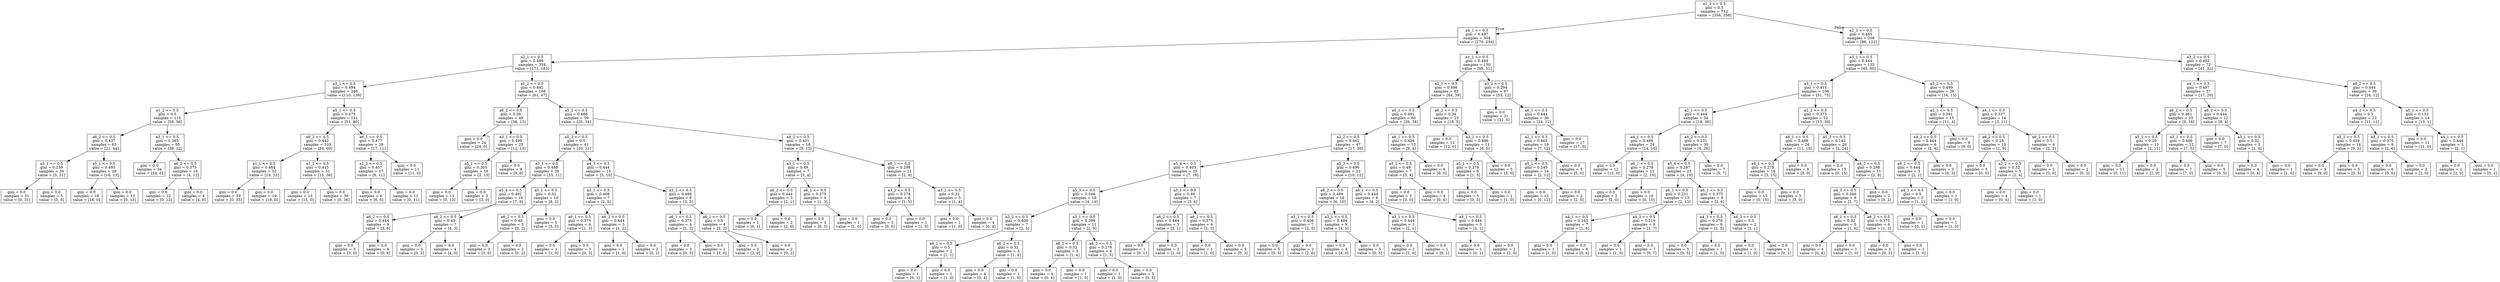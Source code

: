 digraph Tree {
node [shape=box] ;
0 [label="a1_3 <= 0.5\ngini = 0.5\nsamples = 712\nvalue = [356, 356]"] ;
1 [label="a4_1 <= 0.5\ngini = 0.497\nsamples = 504\nvalue = [270, 234]"] ;
0 -> 1 [labeldistance=2.5, labelangle=45, headlabel="True"] ;
2 [label="a2_1 <= 0.5\ngini = 0.499\nsamples = 354\nvalue = [171, 183]"] ;
1 -> 2 ;
3 [label="a3_1 <= 0.5\ngini = 0.494\nsamples = 246\nvalue = [110, 136]"] ;
2 -> 3 ;
4 [label="a1_2 <= 0.5\ngini = 0.5\nsamples = 115\nvalue = [59, 56]"] ;
3 -> 4 ;
5 [label="a6_2 <= 0.5\ngini = 0.437\nsamples = 65\nvalue = [21, 44]"] ;
4 -> 5 ;
6 [label="a5_1 <= 0.5\ngini = 0.239\nsamples = 36\nvalue = [5, 31]"] ;
5 -> 6 ;
7 [label="gini = 0.0\nsamples = 31\nvalue = [0, 31]"] ;
6 -> 7 ;
8 [label="gini = 0.0\nsamples = 5\nvalue = [5, 0]"] ;
6 -> 8 ;
9 [label="a5_1 <= 0.5\ngini = 0.495\nsamples = 29\nvalue = [16, 13]"] ;
5 -> 9 ;
10 [label="gini = 0.0\nsamples = 16\nvalue = [16, 0]"] ;
9 -> 10 ;
11 [label="gini = 0.0\nsamples = 13\nvalue = [0, 13]"] ;
9 -> 11 ;
12 [label="a5_1 <= 0.5\ngini = 0.365\nsamples = 50\nvalue = [38, 12]"] ;
4 -> 12 ;
13 [label="gini = 0.0\nsamples = 34\nvalue = [34, 0]"] ;
12 -> 13 ;
14 [label="a6_2 <= 0.5\ngini = 0.375\nsamples = 16\nvalue = [4, 12]"] ;
12 -> 14 ;
15 [label="gini = 0.0\nsamples = 12\nvalue = [0, 12]"] ;
14 -> 15 ;
16 [label="gini = 0.0\nsamples = 4\nvalue = [4, 0]"] ;
14 -> 16 ;
17 [label="a5_1 <= 0.5\ngini = 0.475\nsamples = 131\nvalue = [51, 80]"] ;
3 -> 17 ;
18 [label="a6_2 <= 0.5\ngini = 0.442\nsamples = 103\nvalue = [34, 69]"] ;
17 -> 18 ;
19 [label="a1_1 <= 0.5\ngini = 0.464\nsamples = 52\nvalue = [19, 33]"] ;
18 -> 19 ;
20 [label="gini = 0.0\nsamples = 33\nvalue = [0, 33]"] ;
19 -> 20 ;
21 [label="gini = 0.0\nsamples = 19\nvalue = [19, 0]"] ;
19 -> 21 ;
22 [label="a1_1 <= 0.5\ngini = 0.415\nsamples = 51\nvalue = [15, 36]"] ;
18 -> 22 ;
23 [label="gini = 0.0\nsamples = 15\nvalue = [15, 0]"] ;
22 -> 23 ;
24 [label="gini = 0.0\nsamples = 36\nvalue = [0, 36]"] ;
22 -> 24 ;
25 [label="a6_1 <= 0.5\ngini = 0.477\nsamples = 28\nvalue = [17, 11]"] ;
17 -> 25 ;
26 [label="a1_2 <= 0.5\ngini = 0.457\nsamples = 17\nvalue = [6, 11]"] ;
25 -> 26 ;
27 [label="gini = 0.0\nsamples = 6\nvalue = [6, 0]"] ;
26 -> 27 ;
28 [label="gini = 0.0\nsamples = 11\nvalue = [0, 11]"] ;
26 -> 28 ;
29 [label="gini = 0.0\nsamples = 11\nvalue = [11, 0]"] ;
25 -> 29 ;
30 [label="a1_2 <= 0.5\ngini = 0.492\nsamples = 108\nvalue = [61, 47]"] ;
2 -> 30 ;
31 [label="a6_2 <= 0.5\ngini = 0.39\nsamples = 49\nvalue = [36, 13]"] ;
30 -> 31 ;
32 [label="gini = 0.0\nsamples = 24\nvalue = [24, 0]"] ;
31 -> 32 ;
33 [label="a3_1 <= 0.5\ngini = 0.499\nsamples = 25\nvalue = [12, 13]"] ;
31 -> 33 ;
34 [label="a5_1 <= 0.5\ngini = 0.305\nsamples = 16\nvalue = [3, 13]"] ;
33 -> 34 ;
35 [label="gini = 0.0\nsamples = 13\nvalue = [0, 13]"] ;
34 -> 35 ;
36 [label="gini = 0.0\nsamples = 3\nvalue = [3, 0]"] ;
34 -> 36 ;
37 [label="gini = 0.0\nsamples = 9\nvalue = [9, 0]"] ;
33 -> 37 ;
38 [label="a5_2 <= 0.5\ngini = 0.488\nsamples = 59\nvalue = [25, 34]"] ;
30 -> 38 ;
39 [label="a5_3 <= 0.5\ngini = 0.5\nsamples = 41\nvalue = [20, 21]"] ;
38 -> 39 ;
40 [label="a3_1 <= 0.5\ngini = 0.488\nsamples = 26\nvalue = [15, 11]"] ;
39 -> 40 ;
41 [label="a5_4 <= 0.5\ngini = 0.492\nsamples = 16\nvalue = [7, 9]"] ;
40 -> 41 ;
42 [label="a6_2 <= 0.5\ngini = 0.444\nsamples = 9\nvalue = [3, 6]"] ;
41 -> 42 ;
43 [label="gini = 0.0\nsamples = 3\nvalue = [3, 0]"] ;
42 -> 43 ;
44 [label="gini = 0.0\nsamples = 6\nvalue = [0, 6]"] ;
42 -> 44 ;
45 [label="a6_2 <= 0.5\ngini = 0.49\nsamples = 7\nvalue = [4, 3]"] ;
41 -> 45 ;
46 [label="gini = 0.0\nsamples = 3\nvalue = [0, 3]"] ;
45 -> 46 ;
47 [label="gini = 0.0\nsamples = 4\nvalue = [4, 0]"] ;
45 -> 47 ;
48 [label="a5_1 <= 0.5\ngini = 0.32\nsamples = 10\nvalue = [8, 2]"] ;
40 -> 48 ;
49 [label="a6_2 <= 0.5\ngini = 0.48\nsamples = 5\nvalue = [3, 2]"] ;
48 -> 49 ;
50 [label="gini = 0.0\nsamples = 3\nvalue = [3, 0]"] ;
49 -> 50 ;
51 [label="gini = 0.0\nsamples = 2\nvalue = [0, 2]"] ;
49 -> 51 ;
52 [label="gini = 0.0\nsamples = 5\nvalue = [5, 0]"] ;
48 -> 52 ;
53 [label="a4_3 <= 0.5\ngini = 0.444\nsamples = 15\nvalue = [5, 10]"] ;
39 -> 53 ;
54 [label="a3_1 <= 0.5\ngini = 0.408\nsamples = 7\nvalue = [2, 5]"] ;
53 -> 54 ;
55 [label="a6_1 <= 0.5\ngini = 0.375\nsamples = 4\nvalue = [1, 3]"] ;
54 -> 55 ;
56 [label="gini = 0.0\nsamples = 1\nvalue = [1, 0]"] ;
55 -> 56 ;
57 [label="gini = 0.0\nsamples = 3\nvalue = [0, 3]"] ;
55 -> 57 ;
58 [label="a6_2 <= 0.5\ngini = 0.444\nsamples = 3\nvalue = [1, 2]"] ;
54 -> 58 ;
59 [label="gini = 0.0\nsamples = 1\nvalue = [1, 0]"] ;
58 -> 59 ;
60 [label="gini = 0.0\nsamples = 2\nvalue = [0, 2]"] ;
58 -> 60 ;
61 [label="a3_2 <= 0.5\ngini = 0.469\nsamples = 8\nvalue = [3, 5]"] ;
53 -> 61 ;
62 [label="a6_1 <= 0.5\ngini = 0.375\nsamples = 4\nvalue = [1, 3]"] ;
61 -> 62 ;
63 [label="gini = 0.0\nsamples = 3\nvalue = [0, 3]"] ;
62 -> 63 ;
64 [label="gini = 0.0\nsamples = 1\nvalue = [1, 0]"] ;
62 -> 64 ;
65 [label="a6_1 <= 0.5\ngini = 0.5\nsamples = 4\nvalue = [2, 2]"] ;
61 -> 65 ;
66 [label="gini = 0.0\nsamples = 2\nvalue = [2, 0]"] ;
65 -> 66 ;
67 [label="gini = 0.0\nsamples = 2\nvalue = [0, 2]"] ;
65 -> 67 ;
68 [label="a4_2 <= 0.5\ngini = 0.401\nsamples = 18\nvalue = [5, 13]"] ;
38 -> 68 ;
69 [label="a3_1 <= 0.5\ngini = 0.49\nsamples = 7\nvalue = [3, 4]"] ;
68 -> 69 ;
70 [label="a6_2 <= 0.5\ngini = 0.444\nsamples = 3\nvalue = [2, 1]"] ;
69 -> 70 ;
71 [label="gini = 0.0\nsamples = 1\nvalue = [0, 1]"] ;
70 -> 71 ;
72 [label="gini = 0.0\nsamples = 2\nvalue = [2, 0]"] ;
70 -> 72 ;
73 [label="a6_1 <= 0.5\ngini = 0.375\nsamples = 4\nvalue = [1, 3]"] ;
69 -> 73 ;
74 [label="gini = 0.0\nsamples = 3\nvalue = [0, 3]"] ;
73 -> 74 ;
75 [label="gini = 0.0\nsamples = 1\nvalue = [1, 0]"] ;
73 -> 75 ;
76 [label="a6_1 <= 0.5\ngini = 0.298\nsamples = 11\nvalue = [2, 9]"] ;
68 -> 76 ;
77 [label="a3_2 <= 0.5\ngini = 0.278\nsamples = 6\nvalue = [1, 5]"] ;
76 -> 77 ;
78 [label="gini = 0.0\nsamples = 5\nvalue = [0, 5]"] ;
77 -> 78 ;
79 [label="gini = 0.0\nsamples = 1\nvalue = [1, 0]"] ;
77 -> 79 ;
80 [label="a3_2 <= 0.5\ngini = 0.32\nsamples = 5\nvalue = [1, 4]"] ;
76 -> 80 ;
81 [label="gini = 0.0\nsamples = 1\nvalue = [1, 0]"] ;
80 -> 81 ;
82 [label="gini = 0.0\nsamples = 4\nvalue = [0, 4]"] ;
80 -> 82 ;
83 [label="a1_1 <= 0.5\ngini = 0.449\nsamples = 150\nvalue = [99, 51]"] ;
1 -> 83 ;
84 [label="a2_1 <= 0.5\ngini = 0.498\nsamples = 83\nvalue = [44, 39]"] ;
83 -> 84 ;
85 [label="a5_1 <= 0.5\ngini = 0.491\nsamples = 60\nvalue = [26, 34]"] ;
84 -> 85 ;
86 [label="a2_2 <= 0.5\ngini = 0.462\nsamples = 47\nvalue = [17, 30]"] ;
85 -> 86 ;
87 [label="a5_4 <= 0.5\ngini = 0.403\nsamples = 25\nvalue = [7, 18]"] ;
86 -> 87 ;
88 [label="a5_3 <= 0.5\ngini = 0.346\nsamples = 18\nvalue = [4, 14]"] ;
87 -> 88 ;
89 [label="a3_2 <= 0.5\ngini = 0.408\nsamples = 7\nvalue = [2, 5]"] ;
88 -> 89 ;
90 [label="a6_1 <= 0.5\ngini = 0.5\nsamples = 2\nvalue = [1, 1]"] ;
89 -> 90 ;
91 [label="gini = 0.0\nsamples = 1\nvalue = [0, 1]"] ;
90 -> 91 ;
92 [label="gini = 0.0\nsamples = 1\nvalue = [1, 0]"] ;
90 -> 92 ;
93 [label="a6_2 <= 0.5\ngini = 0.32\nsamples = 5\nvalue = [1, 4]"] ;
89 -> 93 ;
94 [label="gini = 0.0\nsamples = 4\nvalue = [0, 4]"] ;
93 -> 94 ;
95 [label="gini = 0.0\nsamples = 1\nvalue = [1, 0]"] ;
93 -> 95 ;
96 [label="a3_1 <= 0.5\ngini = 0.298\nsamples = 11\nvalue = [2, 9]"] ;
88 -> 96 ;
97 [label="a6_2 <= 0.5\ngini = 0.32\nsamples = 5\nvalue = [1, 4]"] ;
96 -> 97 ;
98 [label="gini = 0.0\nsamples = 4\nvalue = [0, 4]"] ;
97 -> 98 ;
99 [label="gini = 0.0\nsamples = 1\nvalue = [1, 0]"] ;
97 -> 99 ;
100 [label="a6_2 <= 0.5\ngini = 0.278\nsamples = 6\nvalue = [1, 5]"] ;
96 -> 100 ;
101 [label="gini = 0.0\nsamples = 1\nvalue = [1, 0]"] ;
100 -> 101 ;
102 [label="gini = 0.0\nsamples = 5\nvalue = [0, 5]"] ;
100 -> 102 ;
103 [label="a3_1 <= 0.5\ngini = 0.49\nsamples = 7\nvalue = [3, 4]"] ;
87 -> 103 ;
104 [label="a6_2 <= 0.5\ngini = 0.444\nsamples = 3\nvalue = [2, 1]"] ;
103 -> 104 ;
105 [label="gini = 0.0\nsamples = 1\nvalue = [0, 1]"] ;
104 -> 105 ;
106 [label="gini = 0.0\nsamples = 2\nvalue = [2, 0]"] ;
104 -> 106 ;
107 [label="a6_2 <= 0.5\ngini = 0.375\nsamples = 4\nvalue = [1, 3]"] ;
103 -> 107 ;
108 [label="gini = 0.0\nsamples = 1\nvalue = [1, 0]"] ;
107 -> 108 ;
109 [label="gini = 0.0\nsamples = 3\nvalue = [0, 3]"] ;
107 -> 109 ;
110 [label="a5_3 <= 0.5\ngini = 0.496\nsamples = 22\nvalue = [10, 12]"] ;
86 -> 110 ;
111 [label="a6_2 <= 0.5\ngini = 0.469\nsamples = 16\nvalue = [6, 10]"] ;
110 -> 111 ;
112 [label="a3_1 <= 0.5\ngini = 0.408\nsamples = 7\nvalue = [2, 5]"] ;
111 -> 112 ;
113 [label="gini = 0.0\nsamples = 5\nvalue = [0, 5]"] ;
112 -> 113 ;
114 [label="gini = 0.0\nsamples = 2\nvalue = [2, 0]"] ;
112 -> 114 ;
115 [label="a3_1 <= 0.5\ngini = 0.494\nsamples = 9\nvalue = [4, 5]"] ;
111 -> 115 ;
116 [label="gini = 0.0\nsamples = 4\nvalue = [4, 0]"] ;
115 -> 116 ;
117 [label="gini = 0.0\nsamples = 5\nvalue = [0, 5]"] ;
115 -> 117 ;
118 [label="a6_1 <= 0.5\ngini = 0.444\nsamples = 6\nvalue = [4, 2]"] ;
110 -> 118 ;
119 [label="a3_1 <= 0.5\ngini = 0.444\nsamples = 3\nvalue = [2, 1]"] ;
118 -> 119 ;
120 [label="gini = 0.0\nsamples = 2\nvalue = [2, 0]"] ;
119 -> 120 ;
121 [label="gini = 0.0\nsamples = 1\nvalue = [0, 1]"] ;
119 -> 121 ;
122 [label="a3_1 <= 0.5\ngini = 0.444\nsamples = 3\nvalue = [2, 1]"] ;
118 -> 122 ;
123 [label="gini = 0.0\nsamples = 1\nvalue = [0, 1]"] ;
122 -> 123 ;
124 [label="gini = 0.0\nsamples = 2\nvalue = [2, 0]"] ;
122 -> 124 ;
125 [label="a6_1 <= 0.5\ngini = 0.426\nsamples = 13\nvalue = [9, 4]"] ;
85 -> 125 ;
126 [label="a3_2 <= 0.5\ngini = 0.49\nsamples = 7\nvalue = [3, 4]"] ;
125 -> 126 ;
127 [label="gini = 0.0\nsamples = 3\nvalue = [3, 0]"] ;
126 -> 127 ;
128 [label="gini = 0.0\nsamples = 4\nvalue = [0, 4]"] ;
126 -> 128 ;
129 [label="gini = 0.0\nsamples = 6\nvalue = [6, 0]"] ;
125 -> 129 ;
130 [label="a6_2 <= 0.5\ngini = 0.34\nsamples = 23\nvalue = [18, 5]"] ;
84 -> 130 ;
131 [label="gini = 0.0\nsamples = 12\nvalue = [12, 0]"] ;
130 -> 131 ;
132 [label="a3_1 <= 0.5\ngini = 0.496\nsamples = 11\nvalue = [6, 5]"] ;
130 -> 132 ;
133 [label="a5_1 <= 0.5\ngini = 0.278\nsamples = 6\nvalue = [1, 5]"] ;
132 -> 133 ;
134 [label="gini = 0.0\nsamples = 5\nvalue = [0, 5]"] ;
133 -> 134 ;
135 [label="gini = 0.0\nsamples = 1\nvalue = [1, 0]"] ;
133 -> 135 ;
136 [label="gini = 0.0\nsamples = 5\nvalue = [5, 0]"] ;
132 -> 136 ;
137 [label="a3_2 <= 0.5\ngini = 0.294\nsamples = 67\nvalue = [55, 12]"] ;
83 -> 137 ;
138 [label="gini = 0.0\nsamples = 31\nvalue = [31, 0]"] ;
137 -> 138 ;
139 [label="a6_1 <= 0.5\ngini = 0.444\nsamples = 36\nvalue = [24, 12]"] ;
137 -> 139 ;
140 [label="a2_1 <= 0.5\ngini = 0.465\nsamples = 19\nvalue = [7, 12]"] ;
139 -> 140 ;
141 [label="a5_1 <= 0.5\ngini = 0.245\nsamples = 14\nvalue = [2, 12]"] ;
140 -> 141 ;
142 [label="gini = 0.0\nsamples = 12\nvalue = [0, 12]"] ;
141 -> 142 ;
143 [label="gini = 0.0\nsamples = 2\nvalue = [2, 0]"] ;
141 -> 143 ;
144 [label="gini = 0.0\nsamples = 5\nvalue = [5, 0]"] ;
140 -> 144 ;
145 [label="gini = 0.0\nsamples = 17\nvalue = [17, 0]"] ;
139 -> 145 ;
146 [label="a2_3 <= 0.5\ngini = 0.485\nsamples = 208\nvalue = [86, 122]"] ;
0 -> 146 [labeldistance=2.5, labelangle=-45, headlabel="False"] ;
147 [label="a5_1 <= 0.5\ngini = 0.444\nsamples = 135\nvalue = [45, 90]"] ;
146 -> 147 ;
148 [label="a3_1 <= 0.5\ngini = 0.414\nsamples = 106\nvalue = [31, 75]"] ;
147 -> 148 ;
149 [label="a2_1 <= 0.5\ngini = 0.444\nsamples = 54\nvalue = [18, 36]"] ;
148 -> 149 ;
150 [label="a4_1 <= 0.5\ngini = 0.486\nsamples = 24\nvalue = [14, 10]"] ;
149 -> 150 ;
151 [label="gini = 0.0\nsamples = 12\nvalue = [12, 0]"] ;
150 -> 151 ;
152 [label="a6_1 <= 0.5\ngini = 0.278\nsamples = 12\nvalue = [2, 10]"] ;
150 -> 152 ;
153 [label="gini = 0.0\nsamples = 2\nvalue = [2, 0]"] ;
152 -> 153 ;
154 [label="gini = 0.0\nsamples = 10\nvalue = [0, 10]"] ;
152 -> 154 ;
155 [label="a4_2 <= 0.5\ngini = 0.231\nsamples = 30\nvalue = [4, 26]"] ;
149 -> 155 ;
156 [label="a5_4 <= 0.5\ngini = 0.287\nsamples = 23\nvalue = [4, 19]"] ;
155 -> 156 ;
157 [label="a6_1 <= 0.5\ngini = 0.231\nsamples = 15\nvalue = [2, 13]"] ;
156 -> 157 ;
158 [label="a4_1 <= 0.5\ngini = 0.245\nsamples = 7\nvalue = [1, 6]"] ;
157 -> 158 ;
159 [label="gini = 0.0\nsamples = 1\nvalue = [1, 0]"] ;
158 -> 159 ;
160 [label="gini = 0.0\nsamples = 6\nvalue = [0, 6]"] ;
158 -> 160 ;
161 [label="a4_3 <= 0.5\ngini = 0.219\nsamples = 8\nvalue = [1, 7]"] ;
157 -> 161 ;
162 [label="gini = 0.0\nsamples = 1\nvalue = [1, 0]"] ;
161 -> 162 ;
163 [label="gini = 0.0\nsamples = 7\nvalue = [0, 7]"] ;
161 -> 163 ;
164 [label="a6_1 <= 0.5\ngini = 0.375\nsamples = 8\nvalue = [2, 6]"] ;
156 -> 164 ;
165 [label="a4_3 <= 0.5\ngini = 0.278\nsamples = 6\nvalue = [1, 5]"] ;
164 -> 165 ;
166 [label="gini = 0.0\nsamples = 5\nvalue = [0, 5]"] ;
165 -> 166 ;
167 [label="gini = 0.0\nsamples = 1\nvalue = [1, 0]"] ;
165 -> 167 ;
168 [label="a4_3 <= 0.5\ngini = 0.5\nsamples = 2\nvalue = [1, 1]"] ;
164 -> 168 ;
169 [label="gini = 0.0\nsamples = 1\nvalue = [1, 0]"] ;
168 -> 169 ;
170 [label="gini = 0.0\nsamples = 1\nvalue = [0, 1]"] ;
168 -> 170 ;
171 [label="gini = 0.0\nsamples = 7\nvalue = [0, 7]"] ;
155 -> 171 ;
172 [label="a2_2 <= 0.5\ngini = 0.375\nsamples = 52\nvalue = [13, 39]"] ;
148 -> 172 ;
173 [label="a6_1 <= 0.5\ngini = 0.488\nsamples = 26\nvalue = [11, 15]"] ;
172 -> 173 ;
174 [label="a4_1 <= 0.5\ngini = 0.278\nsamples = 18\nvalue = [3, 15]"] ;
173 -> 174 ;
175 [label="gini = 0.0\nsamples = 15\nvalue = [0, 15]"] ;
174 -> 175 ;
176 [label="gini = 0.0\nsamples = 3\nvalue = [3, 0]"] ;
174 -> 176 ;
177 [label="gini = 0.0\nsamples = 8\nvalue = [8, 0]"] ;
173 -> 177 ;
178 [label="a5_3 <= 0.5\ngini = 0.142\nsamples = 26\nvalue = [2, 24]"] ;
172 -> 178 ;
179 [label="gini = 0.0\nsamples = 15\nvalue = [0, 15]"] ;
178 -> 179 ;
180 [label="a4_2 <= 0.5\ngini = 0.298\nsamples = 11\nvalue = [2, 9]"] ;
178 -> 180 ;
181 [label="a4_3 <= 0.5\ngini = 0.346\nsamples = 9\nvalue = [2, 7]"] ;
180 -> 181 ;
182 [label="a6_1 <= 0.5\ngini = 0.32\nsamples = 5\nvalue = [1, 4]"] ;
181 -> 182 ;
183 [label="gini = 0.0\nsamples = 4\nvalue = [0, 4]"] ;
182 -> 183 ;
184 [label="gini = 0.0\nsamples = 1\nvalue = [1, 0]"] ;
182 -> 184 ;
185 [label="a6_2 <= 0.5\ngini = 0.375\nsamples = 4\nvalue = [1, 3]"] ;
181 -> 185 ;
186 [label="gini = 0.0\nsamples = 3\nvalue = [0, 3]"] ;
185 -> 186 ;
187 [label="gini = 0.0\nsamples = 1\nvalue = [1, 0]"] ;
185 -> 187 ;
188 [label="gini = 0.0\nsamples = 2\nvalue = [0, 2]"] ;
180 -> 188 ;
189 [label="a3_2 <= 0.5\ngini = 0.499\nsamples = 29\nvalue = [14, 15]"] ;
147 -> 189 ;
190 [label="a2_1 <= 0.5\ngini = 0.391\nsamples = 15\nvalue = [11, 4]"] ;
189 -> 190 ;
191 [label="a4_2 <= 0.5\ngini = 0.444\nsamples = 6\nvalue = [2, 4]"] ;
190 -> 191 ;
192 [label="a6_1 <= 0.5\ngini = 0.444\nsamples = 3\nvalue = [2, 1]"] ;
191 -> 192 ;
193 [label="a4_1 <= 0.5\ngini = 0.5\nsamples = 2\nvalue = [1, 1]"] ;
192 -> 193 ;
194 [label="gini = 0.0\nsamples = 1\nvalue = [0, 1]"] ;
193 -> 194 ;
195 [label="gini = 0.0\nsamples = 1\nvalue = [1, 0]"] ;
193 -> 195 ;
196 [label="gini = 0.0\nsamples = 1\nvalue = [1, 0]"] ;
192 -> 196 ;
197 [label="gini = 0.0\nsamples = 3\nvalue = [0, 3]"] ;
191 -> 197 ;
198 [label="gini = 0.0\nsamples = 9\nvalue = [9, 0]"] ;
190 -> 198 ;
199 [label="a4_1 <= 0.5\ngini = 0.337\nsamples = 14\nvalue = [3, 11]"] ;
189 -> 199 ;
200 [label="a6_2 <= 0.5\ngini = 0.18\nsamples = 10\nvalue = [1, 9]"] ;
199 -> 200 ;
201 [label="gini = 0.0\nsamples = 5\nvalue = [0, 5]"] ;
200 -> 201 ;
202 [label="a2_2 <= 0.5\ngini = 0.32\nsamples = 5\nvalue = [1, 4]"] ;
200 -> 202 ;
203 [label="gini = 0.0\nsamples = 4\nvalue = [0, 4]"] ;
202 -> 203 ;
204 [label="gini = 0.0\nsamples = 1\nvalue = [1, 0]"] ;
202 -> 204 ;
205 [label="a6_2 <= 0.5\ngini = 0.5\nsamples = 4\nvalue = [2, 2]"] ;
199 -> 205 ;
206 [label="gini = 0.0\nsamples = 2\nvalue = [2, 0]"] ;
205 -> 206 ;
207 [label="gini = 0.0\nsamples = 2\nvalue = [0, 2]"] ;
205 -> 207 ;
208 [label="a3_2 <= 0.5\ngini = 0.492\nsamples = 73\nvalue = [41, 32]"] ;
146 -> 208 ;
209 [label="a4_1 <= 0.5\ngini = 0.497\nsamples = 37\nvalue = [17, 20]"] ;
208 -> 209 ;
210 [label="a6_2 <= 0.5\ngini = 0.461\nsamples = 25\nvalue = [9, 16]"] ;
209 -> 210 ;
211 [label="a5_1 <= 0.5\ngini = 0.26\nsamples = 13\nvalue = [2, 11]"] ;
210 -> 211 ;
212 [label="gini = 0.0\nsamples = 11\nvalue = [0, 11]"] ;
211 -> 212 ;
213 [label="gini = 0.0\nsamples = 2\nvalue = [2, 0]"] ;
211 -> 213 ;
214 [label="a5_1 <= 0.5\ngini = 0.486\nsamples = 12\nvalue = [7, 5]"] ;
210 -> 214 ;
215 [label="gini = 0.0\nsamples = 7\nvalue = [7, 0]"] ;
214 -> 215 ;
216 [label="gini = 0.0\nsamples = 5\nvalue = [0, 5]"] ;
214 -> 216 ;
217 [label="a6_2 <= 0.5\ngini = 0.444\nsamples = 12\nvalue = [8, 4]"] ;
209 -> 217 ;
218 [label="gini = 0.0\nsamples = 7\nvalue = [7, 0]"] ;
217 -> 218 ;
219 [label="a5_1 <= 0.5\ngini = 0.32\nsamples = 5\nvalue = [1, 4]"] ;
217 -> 219 ;
220 [label="gini = 0.0\nsamples = 4\nvalue = [0, 4]"] ;
219 -> 220 ;
221 [label="gini = 0.0\nsamples = 1\nvalue = [1, 0]"] ;
219 -> 221 ;
222 [label="a6_2 <= 0.5\ngini = 0.444\nsamples = 36\nvalue = [24, 12]"] ;
208 -> 222 ;
223 [label="a4_1 <= 0.5\ngini = 0.5\nsamples = 22\nvalue = [11, 11]"] ;
222 -> 223 ;
224 [label="a5_1 <= 0.5\ngini = 0.459\nsamples = 14\nvalue = [9, 5]"] ;
223 -> 224 ;
225 [label="gini = 0.0\nsamples = 9\nvalue = [9, 0]"] ;
224 -> 225 ;
226 [label="gini = 0.0\nsamples = 5\nvalue = [0, 5]"] ;
224 -> 226 ;
227 [label="a5_1 <= 0.5\ngini = 0.375\nsamples = 8\nvalue = [2, 6]"] ;
223 -> 227 ;
228 [label="gini = 0.0\nsamples = 6\nvalue = [0, 6]"] ;
227 -> 228 ;
229 [label="gini = 0.0\nsamples = 2\nvalue = [2, 0]"] ;
227 -> 229 ;
230 [label="a5_1 <= 0.5\ngini = 0.133\nsamples = 14\nvalue = [13, 1]"] ;
222 -> 230 ;
231 [label="gini = 0.0\nsamples = 11\nvalue = [11, 0]"] ;
230 -> 231 ;
232 [label="a4_1 <= 0.5\ngini = 0.444\nsamples = 3\nvalue = [2, 1]"] ;
230 -> 232 ;
233 [label="gini = 0.0\nsamples = 2\nvalue = [2, 0]"] ;
232 -> 233 ;
234 [label="gini = 0.0\nsamples = 1\nvalue = [0, 1]"] ;
232 -> 234 ;
}
